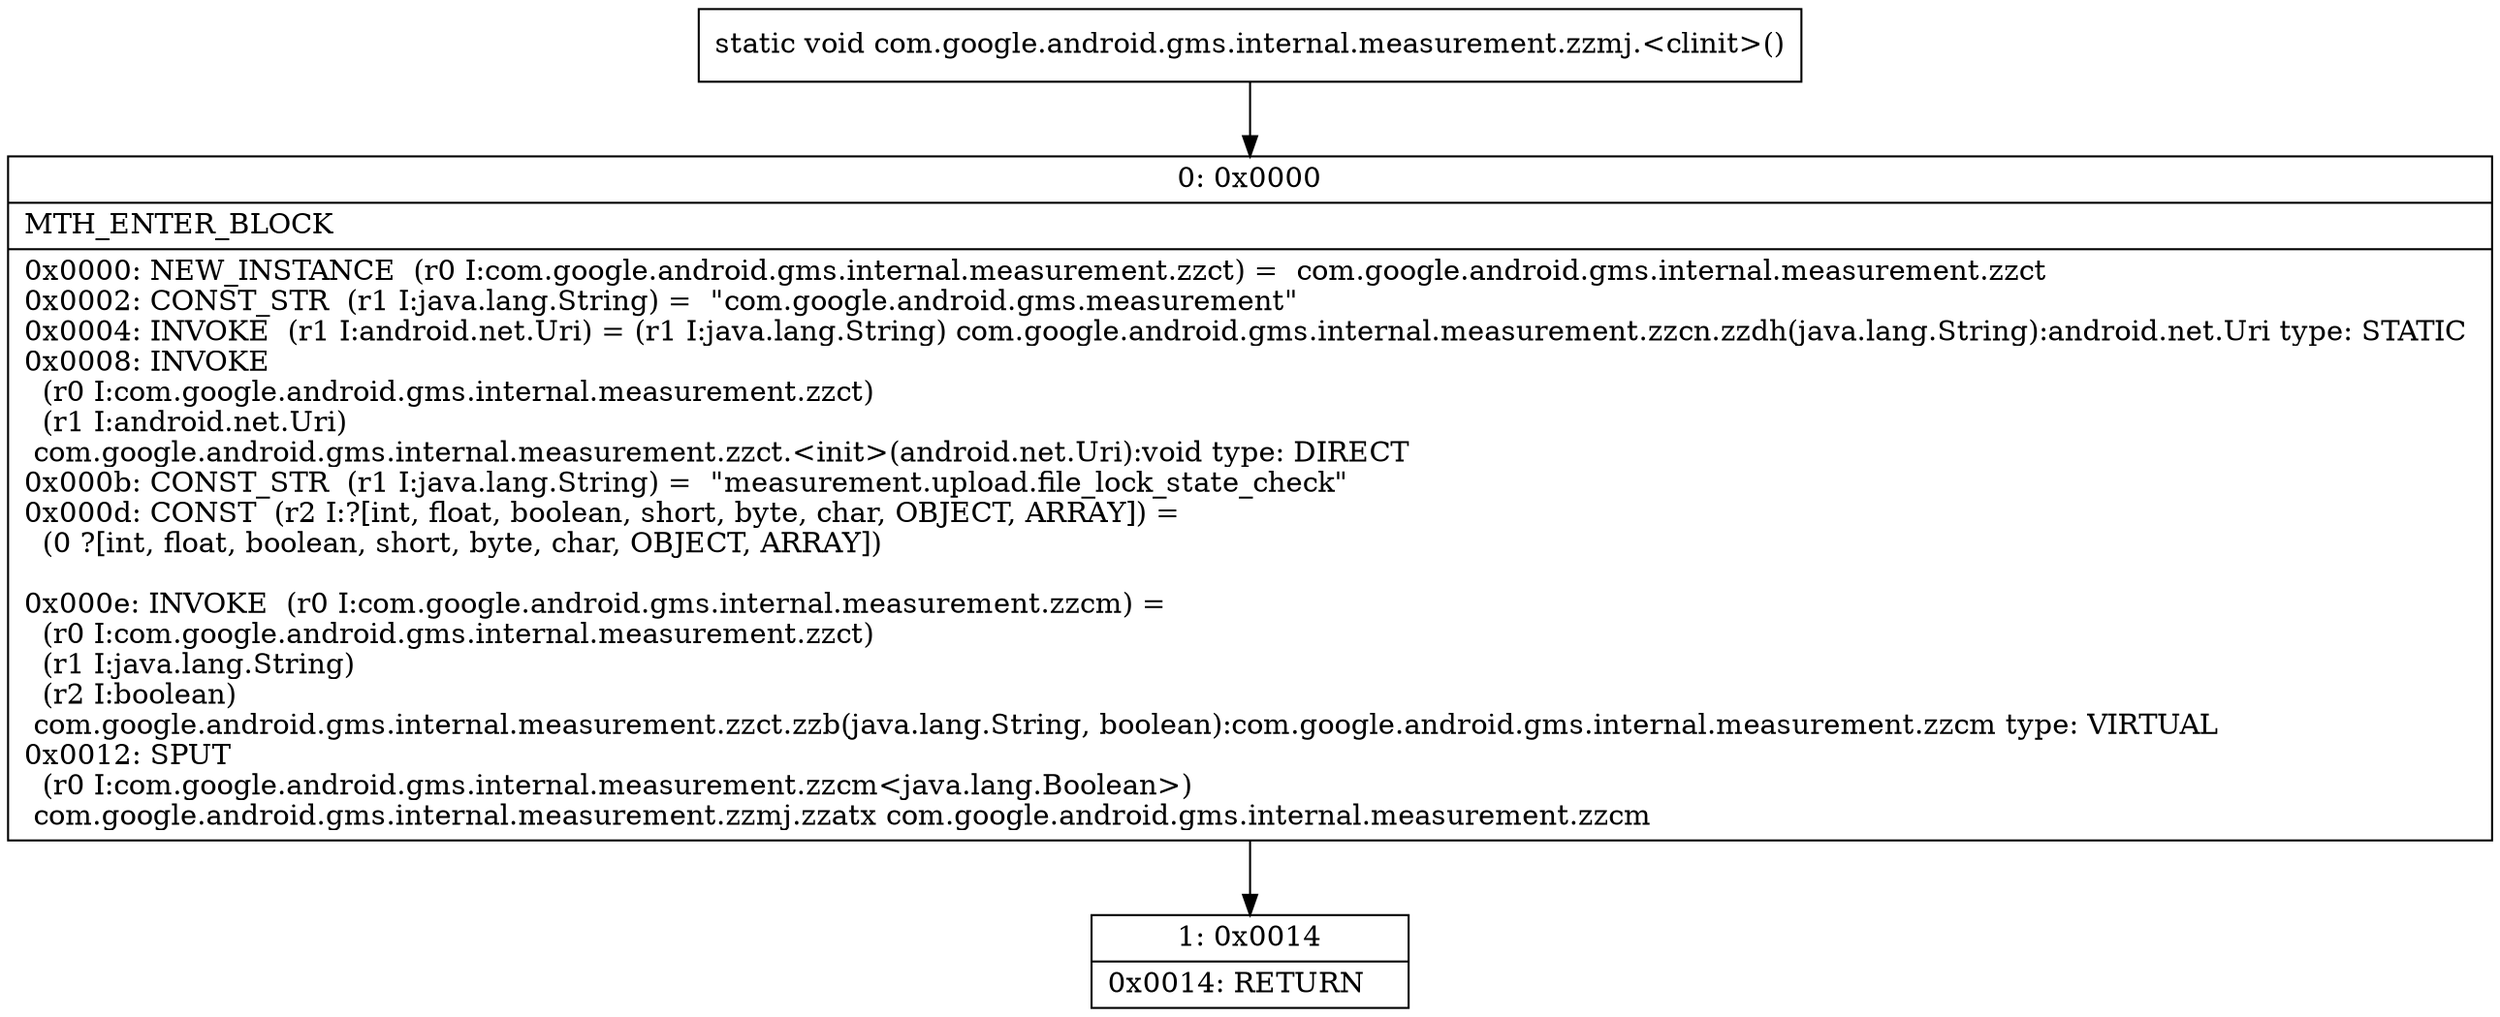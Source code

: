 digraph "CFG forcom.google.android.gms.internal.measurement.zzmj.\<clinit\>()V" {
Node_0 [shape=record,label="{0\:\ 0x0000|MTH_ENTER_BLOCK\l|0x0000: NEW_INSTANCE  (r0 I:com.google.android.gms.internal.measurement.zzct) =  com.google.android.gms.internal.measurement.zzct \l0x0002: CONST_STR  (r1 I:java.lang.String) =  \"com.google.android.gms.measurement\" \l0x0004: INVOKE  (r1 I:android.net.Uri) = (r1 I:java.lang.String) com.google.android.gms.internal.measurement.zzcn.zzdh(java.lang.String):android.net.Uri type: STATIC \l0x0008: INVOKE  \l  (r0 I:com.google.android.gms.internal.measurement.zzct)\l  (r1 I:android.net.Uri)\l com.google.android.gms.internal.measurement.zzct.\<init\>(android.net.Uri):void type: DIRECT \l0x000b: CONST_STR  (r1 I:java.lang.String) =  \"measurement.upload.file_lock_state_check\" \l0x000d: CONST  (r2 I:?[int, float, boolean, short, byte, char, OBJECT, ARRAY]) = \l  (0 ?[int, float, boolean, short, byte, char, OBJECT, ARRAY])\l \l0x000e: INVOKE  (r0 I:com.google.android.gms.internal.measurement.zzcm) = \l  (r0 I:com.google.android.gms.internal.measurement.zzct)\l  (r1 I:java.lang.String)\l  (r2 I:boolean)\l com.google.android.gms.internal.measurement.zzct.zzb(java.lang.String, boolean):com.google.android.gms.internal.measurement.zzcm type: VIRTUAL \l0x0012: SPUT  \l  (r0 I:com.google.android.gms.internal.measurement.zzcm\<java.lang.Boolean\>)\l com.google.android.gms.internal.measurement.zzmj.zzatx com.google.android.gms.internal.measurement.zzcm \l}"];
Node_1 [shape=record,label="{1\:\ 0x0014|0x0014: RETURN   \l}"];
MethodNode[shape=record,label="{static void com.google.android.gms.internal.measurement.zzmj.\<clinit\>() }"];
MethodNode -> Node_0;
Node_0 -> Node_1;
}

